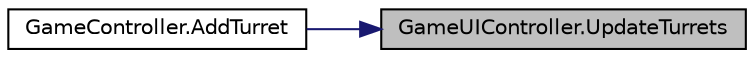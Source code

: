 digraph "GameUIController.UpdateTurrets"
{
 // INTERACTIVE_SVG=YES
 // LATEX_PDF_SIZE
  edge [fontname="Helvetica",fontsize="10",labelfontname="Helvetica",labelfontsize="10"];
  node [fontname="Helvetica",fontsize="10",shape=record];
  rankdir="RL";
  Node1 [label="GameUIController.UpdateTurrets",height=0.2,width=0.4,color="black", fillcolor="grey75", style="filled", fontcolor="black",tooltip=" "];
  Node1 -> Node2 [dir="back",color="midnightblue",fontsize="10",style="solid",fontname="Helvetica"];
  Node2 [label="GameController.AddTurret",height=0.2,width=0.4,color="black", fillcolor="white", style="filled",URL="$class_game_controller.html#a3c12aa66ebe2fd74624cff72301a5903",tooltip="One of the players killed a turret."];
}
